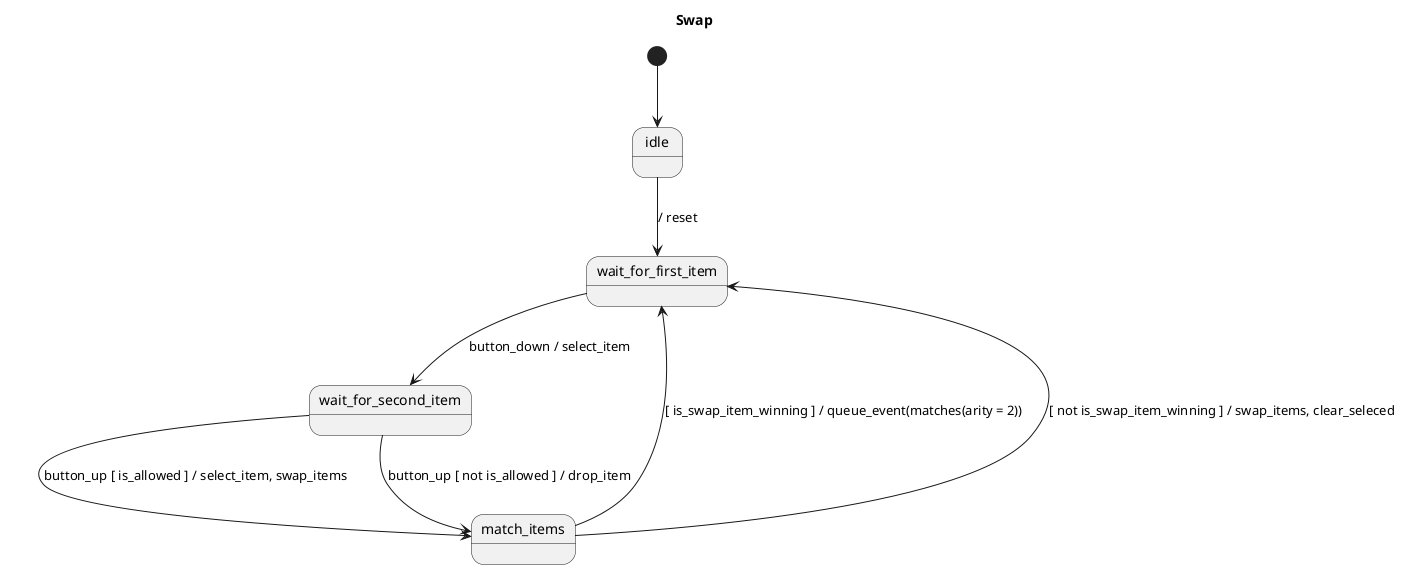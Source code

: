 @startuml
title Swap

state idle
state wait_for_first_item
state wait_for_second_item
state match_items

[*] --> idle
idle --> wait_for_first_item : / reset
wait_for_first_item --> wait_for_second_item : button_down / select_item
wait_for_second_item --> match_items : button_up [ is_allowed ] / select_item, swap_items
wait_for_second_item --> match_items : button_up [ not is_allowed ] / drop_item
match_items --> wait_for_first_item : [ is_swap_item_winning ] / queue_event(matches(arity = 2))
match_items --> wait_for_first_item : [ not is_swap_item_winning ] / swap_items, clear_seleced
@enduml
